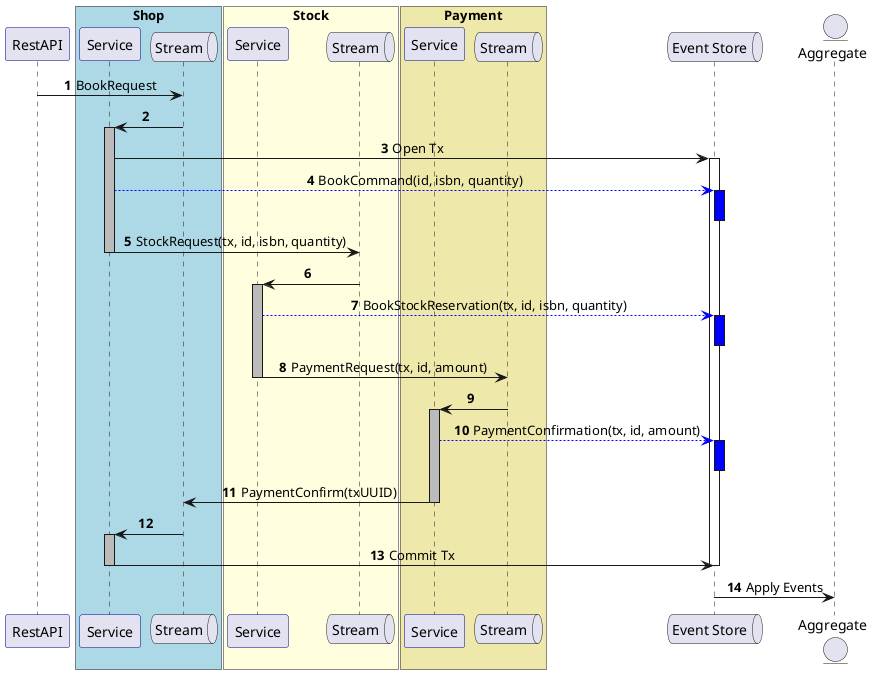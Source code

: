 @startuml "distributed-tx"

autonumber

skinparam sequence{
  ParticipantBorderColor DarkBlue
  QueueBorderColor DarkBlue
}


skinparam sequenceMessageAlign center

participant "RestAPI" as Rest

box "Shop" #LightBlue
participant "Service" as A
queue "Stream" as QueueA
end box
Box "Stock" #LightYellow
participant "Service" as B
queue "Stream" as QueueB
end box
Box "Payment" #PaleGoldenRod
participant "Service" as C
queue "Stream" as QueueC
end box
queue "Event Store" as EventStore

Entity "Aggregate" as Aggregate


Rest -> QueueA : BookRequest
QueueA -> A
activate A #BBBBBB
A -> EventStore  : Open Tx
activate EventStore
A -[#0000FF]-> EventStore  : BookCommand(id, isbn, quantity)
activate EventStore #0000FF
deactivate EventStore
A -> QueueB  : StockRequest(tx, id, isbn, quantity)
deactivate A

B <- QueueB
activate B #BBBBBB
B -[#0000FF]-> EventStore : BookStockReservation(tx, id, isbn, quantity)
activate EventStore #0000FF
deactivate EventStore

B -> QueueC  : PaymentRequest(tx, id, amount)
deactivate B
C <- QueueC
activate C #BBBBBB
C -[#0000FF]-> EventStore : PaymentConfirmation(tx, id, amount)

activate EventStore #0000FF
deactivate EventStore
C -> QueueA  : PaymentConfirm(txUUID)
deactivate C
A <- QueueA
activate A #BBBBBB
A -> EventStore : Commit Tx

deactivate EventStore
deactivate A

EventStore -> Aggregate : Apply Events


@enduml